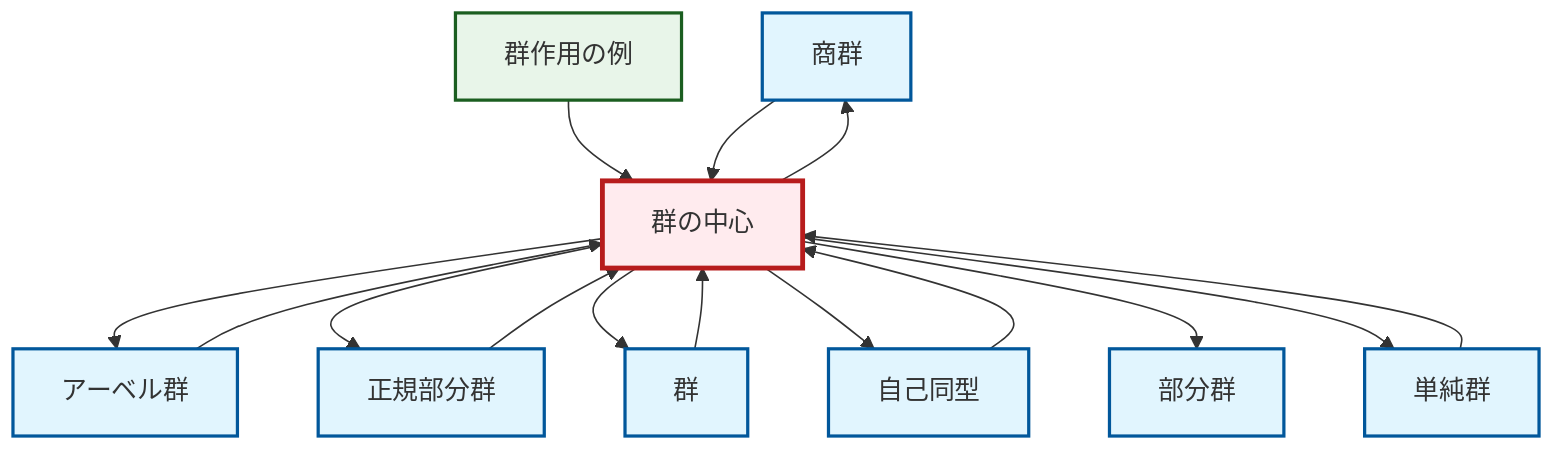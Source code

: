 graph TD
    classDef definition fill:#e1f5fe,stroke:#01579b,stroke-width:2px
    classDef theorem fill:#f3e5f5,stroke:#4a148c,stroke-width:2px
    classDef axiom fill:#fff3e0,stroke:#e65100,stroke-width:2px
    classDef example fill:#e8f5e9,stroke:#1b5e20,stroke-width:2px
    classDef current fill:#ffebee,stroke:#b71c1c,stroke-width:3px
    def-quotient-group["商群"]:::definition
    ex-group-action-examples["群作用の例"]:::example
    def-subgroup["部分群"]:::definition
    def-abelian-group["アーベル群"]:::definition
    def-simple-group["単純群"]:::definition
    def-group["群"]:::definition
    def-automorphism["自己同型"]:::definition
    def-center-of-group["群の中心"]:::definition
    def-normal-subgroup["正規部分群"]:::definition
    def-automorphism --> def-center-of-group
    def-simple-group --> def-center-of-group
    def-center-of-group --> def-abelian-group
    def-group --> def-center-of-group
    def-normal-subgroup --> def-center-of-group
    ex-group-action-examples --> def-center-of-group
    def-center-of-group --> def-quotient-group
    def-center-of-group --> def-normal-subgroup
    def-center-of-group --> def-group
    def-center-of-group --> def-automorphism
    def-center-of-group --> def-subgroup
    def-center-of-group --> def-simple-group
    def-quotient-group --> def-center-of-group
    def-abelian-group --> def-center-of-group
    class def-center-of-group current